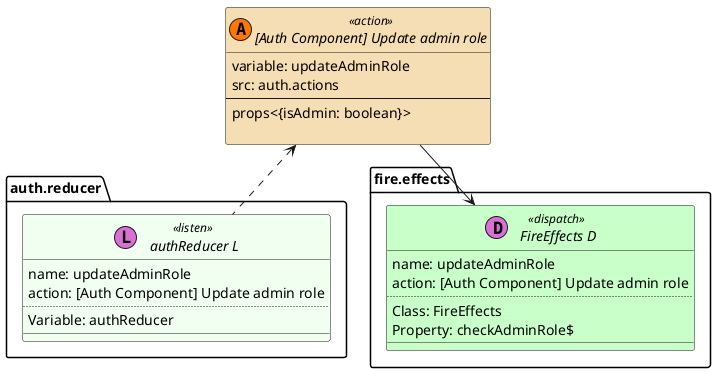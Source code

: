 @startuml [Auth Component] Update admin role

set namespaceSeparator ::
skinparam class {
    BackgroundColor<<listen>> HoneyDew
    BackgroundColor<<action>> Wheat
    BackgroundColor<<dispatch>> Technology
}

interface "[Auth Component] Update admin role" << (A,#FF7700) action >> {
            variable: updateAdminRole
            src: auth.actions
            --
            props<{isAdmin: boolean}>

        }

        
interface "auth.reducer:: authReducer L" << (L,orchid) listen >> {
            name: updateAdminRole
            action: [Auth Component] Update admin role
            ..
            Variable: authReducer
            __
        }
        "[Auth Component] Update admin role" <.down. "auth.reducer:: authReducer L"

interface "fire.effects:: FireEffects D" << (D,orchid) dispatch >> {
            name: updateAdminRole
            action: [Auth Component] Update admin role
            ..
            Class: FireEffects
Property: checkAdminRole$
            __
        }
        "[Auth Component] Update admin role" -down-> "fire.effects:: FireEffects D"
 

@enduml